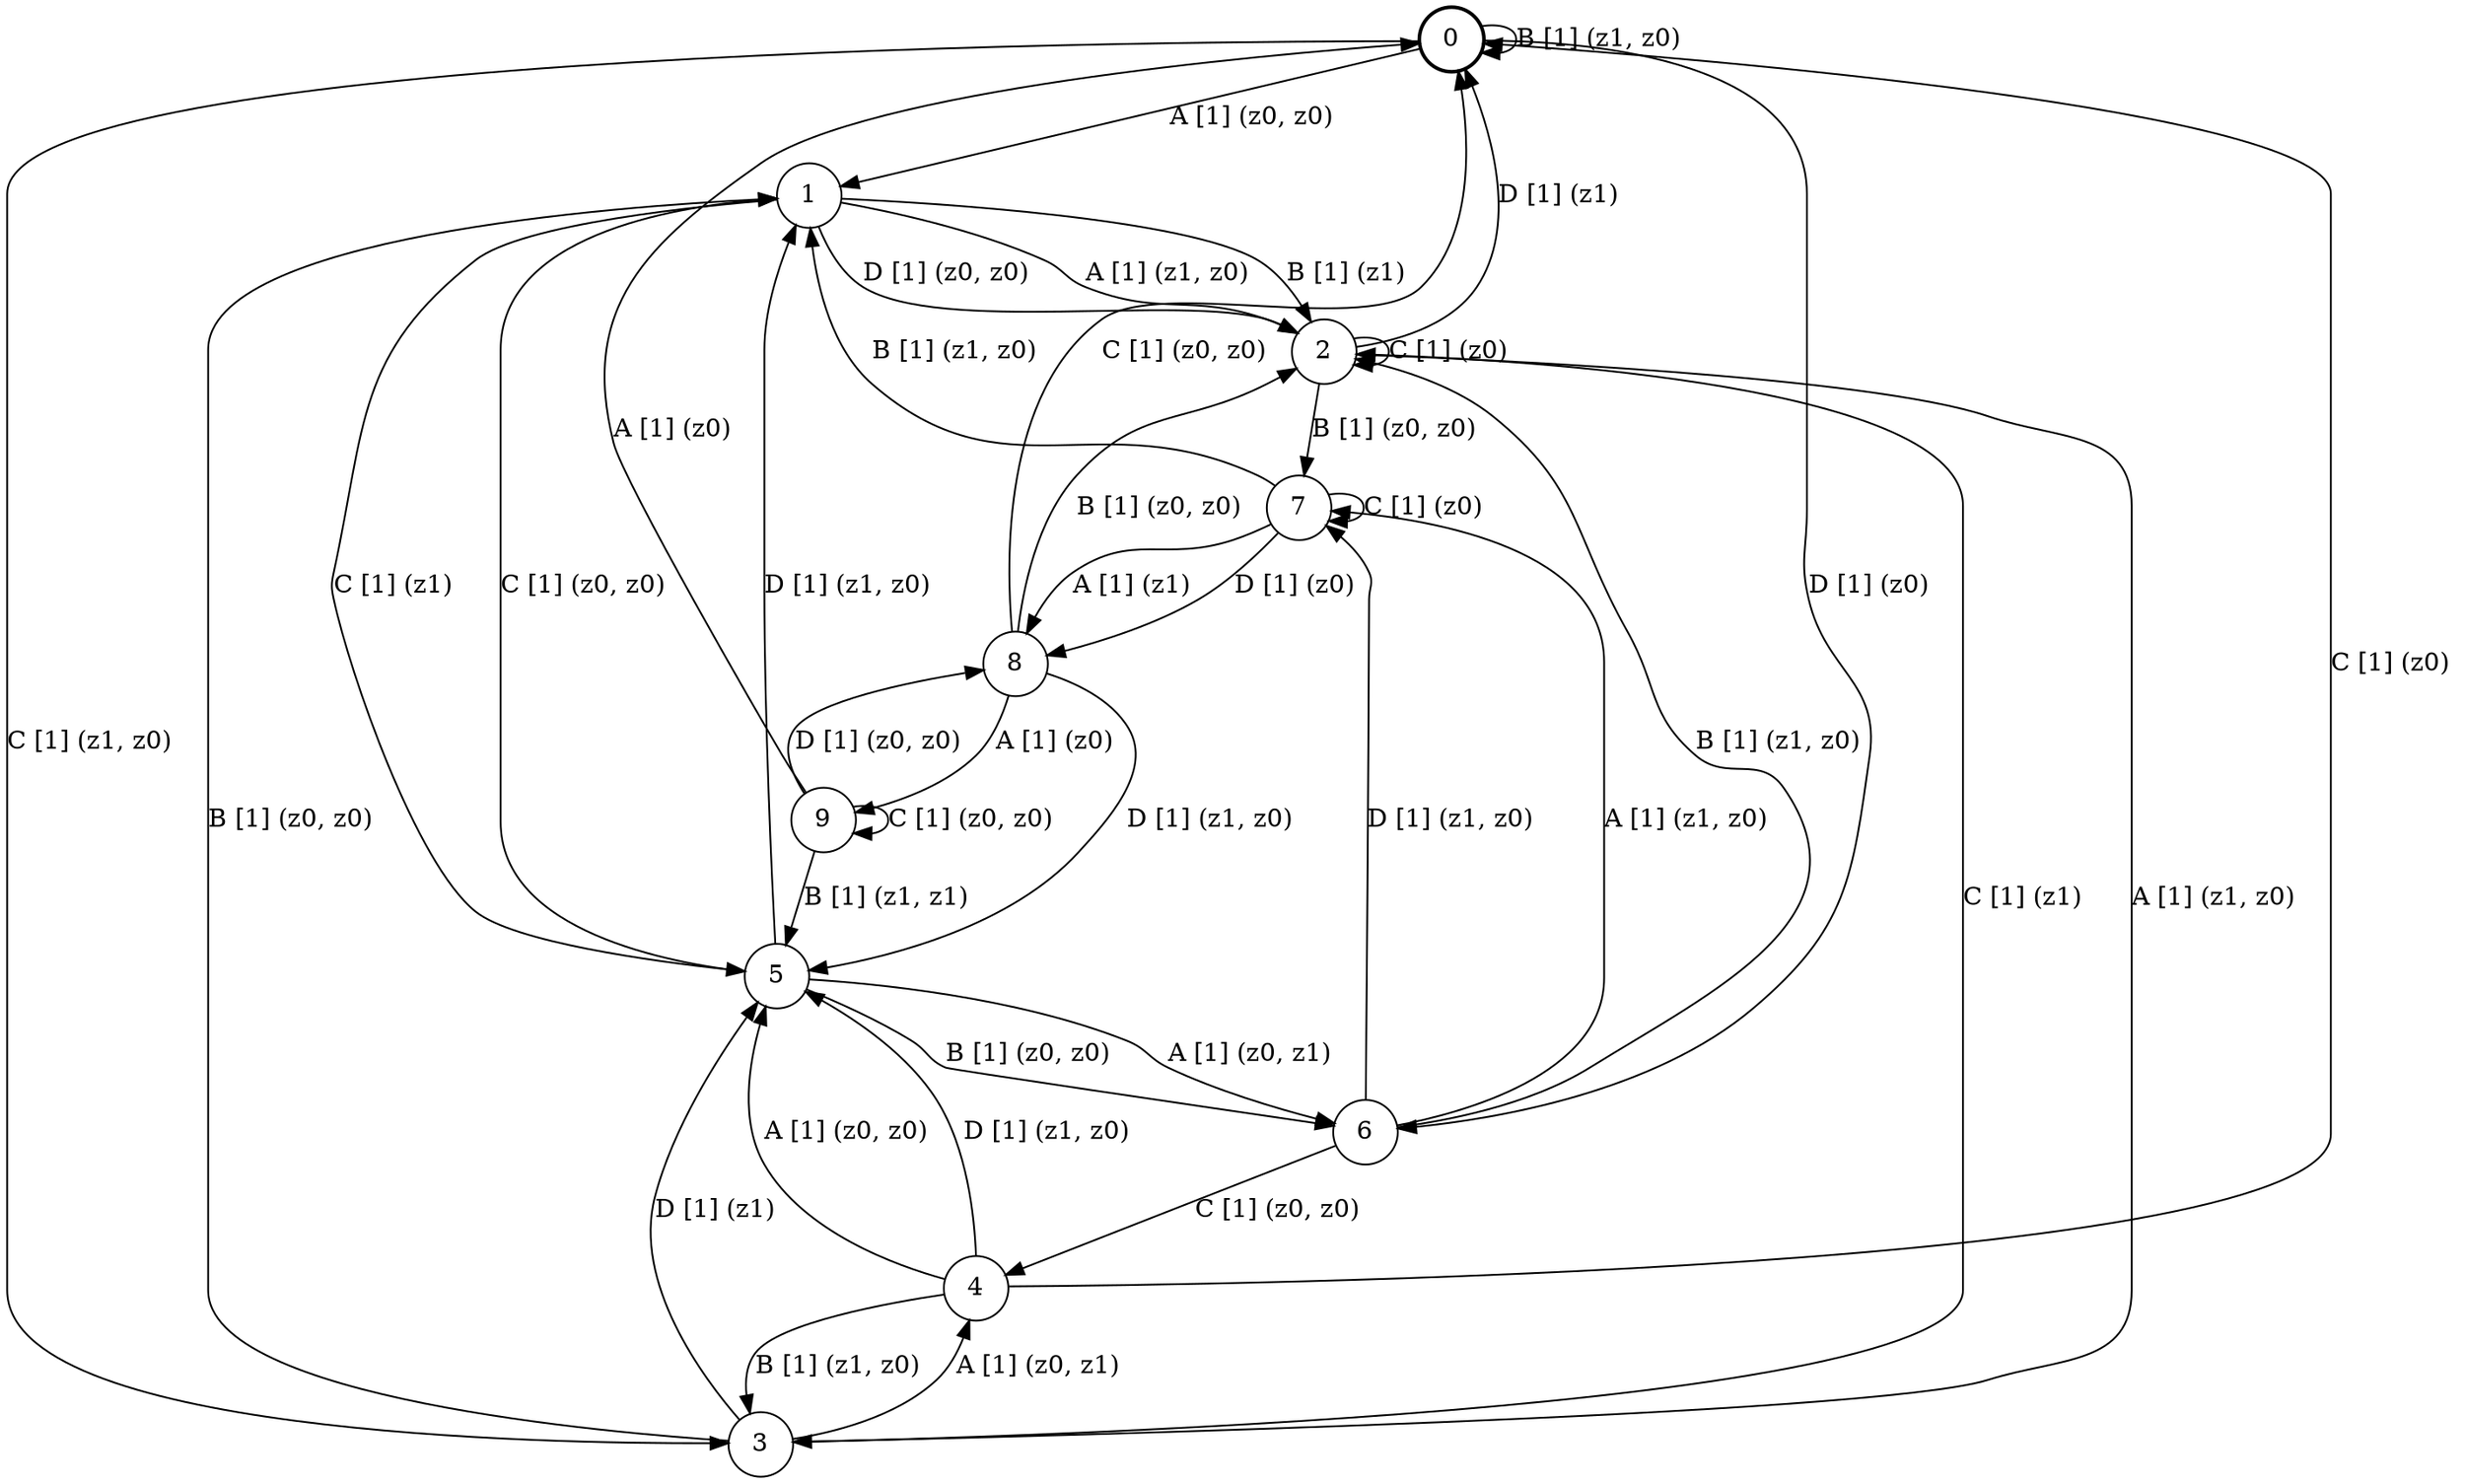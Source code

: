 # generated file, don't try to modify
# command: dot -Tpng <filename> > tree.png
digraph Automaton {
    node [shape = circle];
    0 [style = "bold"];
    0 -> 1 [label = "A [1] (z0, z0) "];
    0 -> 0 [label = "B [1] (z1, z0) "];
    0 -> 3 [label = "C [1] (z1, z0) "];
    0 -> 6 [label = "D [1] (z0) "];
    1 -> 2 [label = "A [1] (z1, z0) "];
    1 -> 2 [label = "B [1] (z1) "];
    1 -> 5 [label = "C [1] (z1) "];
    1 -> 2 [label = "D [1] (z0, z0) "];
    2 -> 3 [label = "A [1] (z1, z0) "];
    2 -> 7 [label = "B [1] (z0, z0) "];
    2 -> 2 [label = "C [1] (z0) "];
    2 -> 0 [label = "D [1] (z1) "];
    3 -> 4 [label = "A [1] (z0, z1) "];
    3 -> 1 [label = "B [1] (z0, z0) "];
    3 -> 2 [label = "C [1] (z1) "];
    3 -> 5 [label = "D [1] (z1) "];
    4 -> 5 [label = "A [1] (z0, z0) "];
    4 -> 3 [label = "B [1] (z1, z0) "];
    4 -> 0 [label = "C [1] (z0) "];
    4 -> 5 [label = "D [1] (z1, z0) "];
    5 -> 6 [label = "A [1] (z0, z1) "];
    5 -> 6 [label = "B [1] (z0, z0) "];
    5 -> 1 [label = "C [1] (z0, z0) "];
    5 -> 1 [label = "D [1] (z1, z0) "];
    6 -> 7 [label = "A [1] (z1, z0) "];
    6 -> 2 [label = "B [1] (z1, z0) "];
    6 -> 4 [label = "C [1] (z0, z0) "];
    6 -> 7 [label = "D [1] (z1, z0) "];
    7 -> 8 [label = "A [1] (z1) "];
    7 -> 1 [label = "B [1] (z1, z0) "];
    7 -> 7 [label = "C [1] (z0) "];
    7 -> 8 [label = "D [1] (z0) "];
    8 -> 9 [label = "A [1] (z0) "];
    8 -> 2 [label = "B [1] (z0, z0) "];
    8 -> 0 [label = "C [1] (z0, z0) "];
    8 -> 5 [label = "D [1] (z1, z0) "];
    9 -> 0 [label = "A [1] (z0) "];
    9 -> 5 [label = "B [1] (z1, z1) "];
    9 -> 9 [label = "C [1] (z0, z0) "];
    9 -> 8 [label = "D [1] (z0, z0) "];
}
